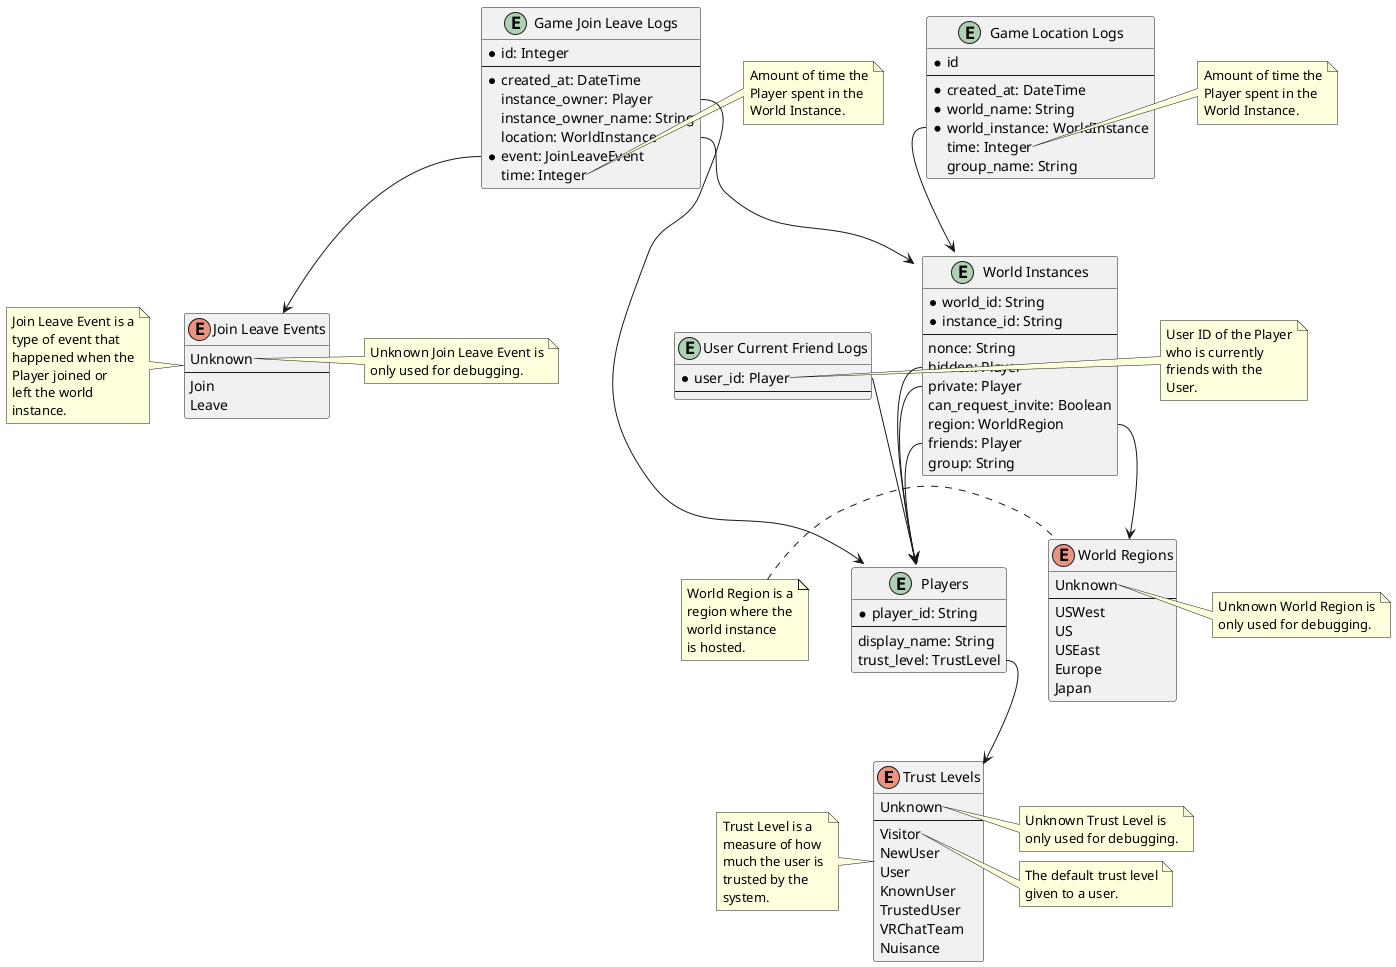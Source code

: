 @startuml Database ERDiagram

    enum "Trust Levels" as TrustLevel {
        Unknown
        --
        Visitor
        NewUser
        User
        KnownUser
        TrustedUser
        VRChatTeam
        Nuisance
    }
    
    note left of TrustLevel
        Trust Level is a
        measure of how
        much the user is
        trusted by the
        system.
    end note
    
    note right of TrustLevel::Unknown
        Unknown Trust Level is
        only used for debugging.
    end note
    
    note right of TrustLevel::Visitor
        The default trust level
        given to a user.
    end note
    
    
    enum "World Regions" as WorldRegion {
        Unknown
        --
        USWest
        US
        USEast
        Europe
        Japan
    }
    
    note left of WorldRegion
        World Region is a
        region where the
        world instance
        is hosted.
    end note
    
    note right of WorldRegion::Unknown
        Unknown World Region is
        only used for debugging.
    end note
    
    
    enum "Join Leave Events" as JoinLeaveEvent {
        Unknown
        --
        Join
        Leave
    }
    
    note left of JoinLeaveEvent
        Join Leave Event is a
        type of event that
        happened when the
        Player joined or
        left the world
        instance.
    end note
    
    note right of JoinLeaveEvent::Unknown
        Unknown Join Leave Event is
        only used for debugging.
    end note
    
    
    entity "Players" as Player {
        * player_id: String
        --
        display_name: String
        trust_level: TrustLevel
    }
    
    Player::trust_level --> TrustLevel
    
    
    entity "World Instances" as WorldInstance {
        * world_id: String
        * instance_id: String
        --
        nonce: String
        hidden: Player
        private: Player
        can_request_invite: Boolean
        region: WorldRegion
        friends: Player
        group: String
    }
    
    WorldInstance::region --> WorldRegion
    WorldInstance::hidden --> Player
    WorldInstance::private --> Player
    WorldInstance::friends --> Player
    
    
    entity "Game Join Leave Logs" as GamelogJoinLeave {
        * id: Integer
        --
        * created_at: DateTime
        instance_owner: Player
        instance_owner_name: String
        location: WorldInstance
        * event: JoinLeaveEvent
        time: Integer
    }
    
    note right of GamelogJoinLeave::time
        Amount of time the
        Player spent in the
        World Instance.
    end note
    
    GamelogJoinLeave::instance_owner --> Player
    GamelogJoinLeave::location --> WorldInstance
    GamelogJoinLeave::event --> JoinLeaveEvent
    
    
    entity "Game Location Logs" as GamelogLocation {
        * id
        --
        * created_at: DateTime
        * world_name: String
        * world_instance: WorldInstance
        time: Integer
        group_name: String
    }
    
    note right of GamelogLocation::time
        Amount of time the
        Player spent in the
        World Instance.
    end note
    
    GamelogLocation::world_instance --> WorldInstance
    
    
    entity "User Current Friend Logs" as UserFriendLogCurrent {
        * user_id: Player
        --
    }
    
    note right of UserFriendLogCurrent::user_id
        User ID of the Player
        who is currently
        friends with the
        User.
    end note
    
    UserFriendLogCurrent::user_id --> Player

@enduml
